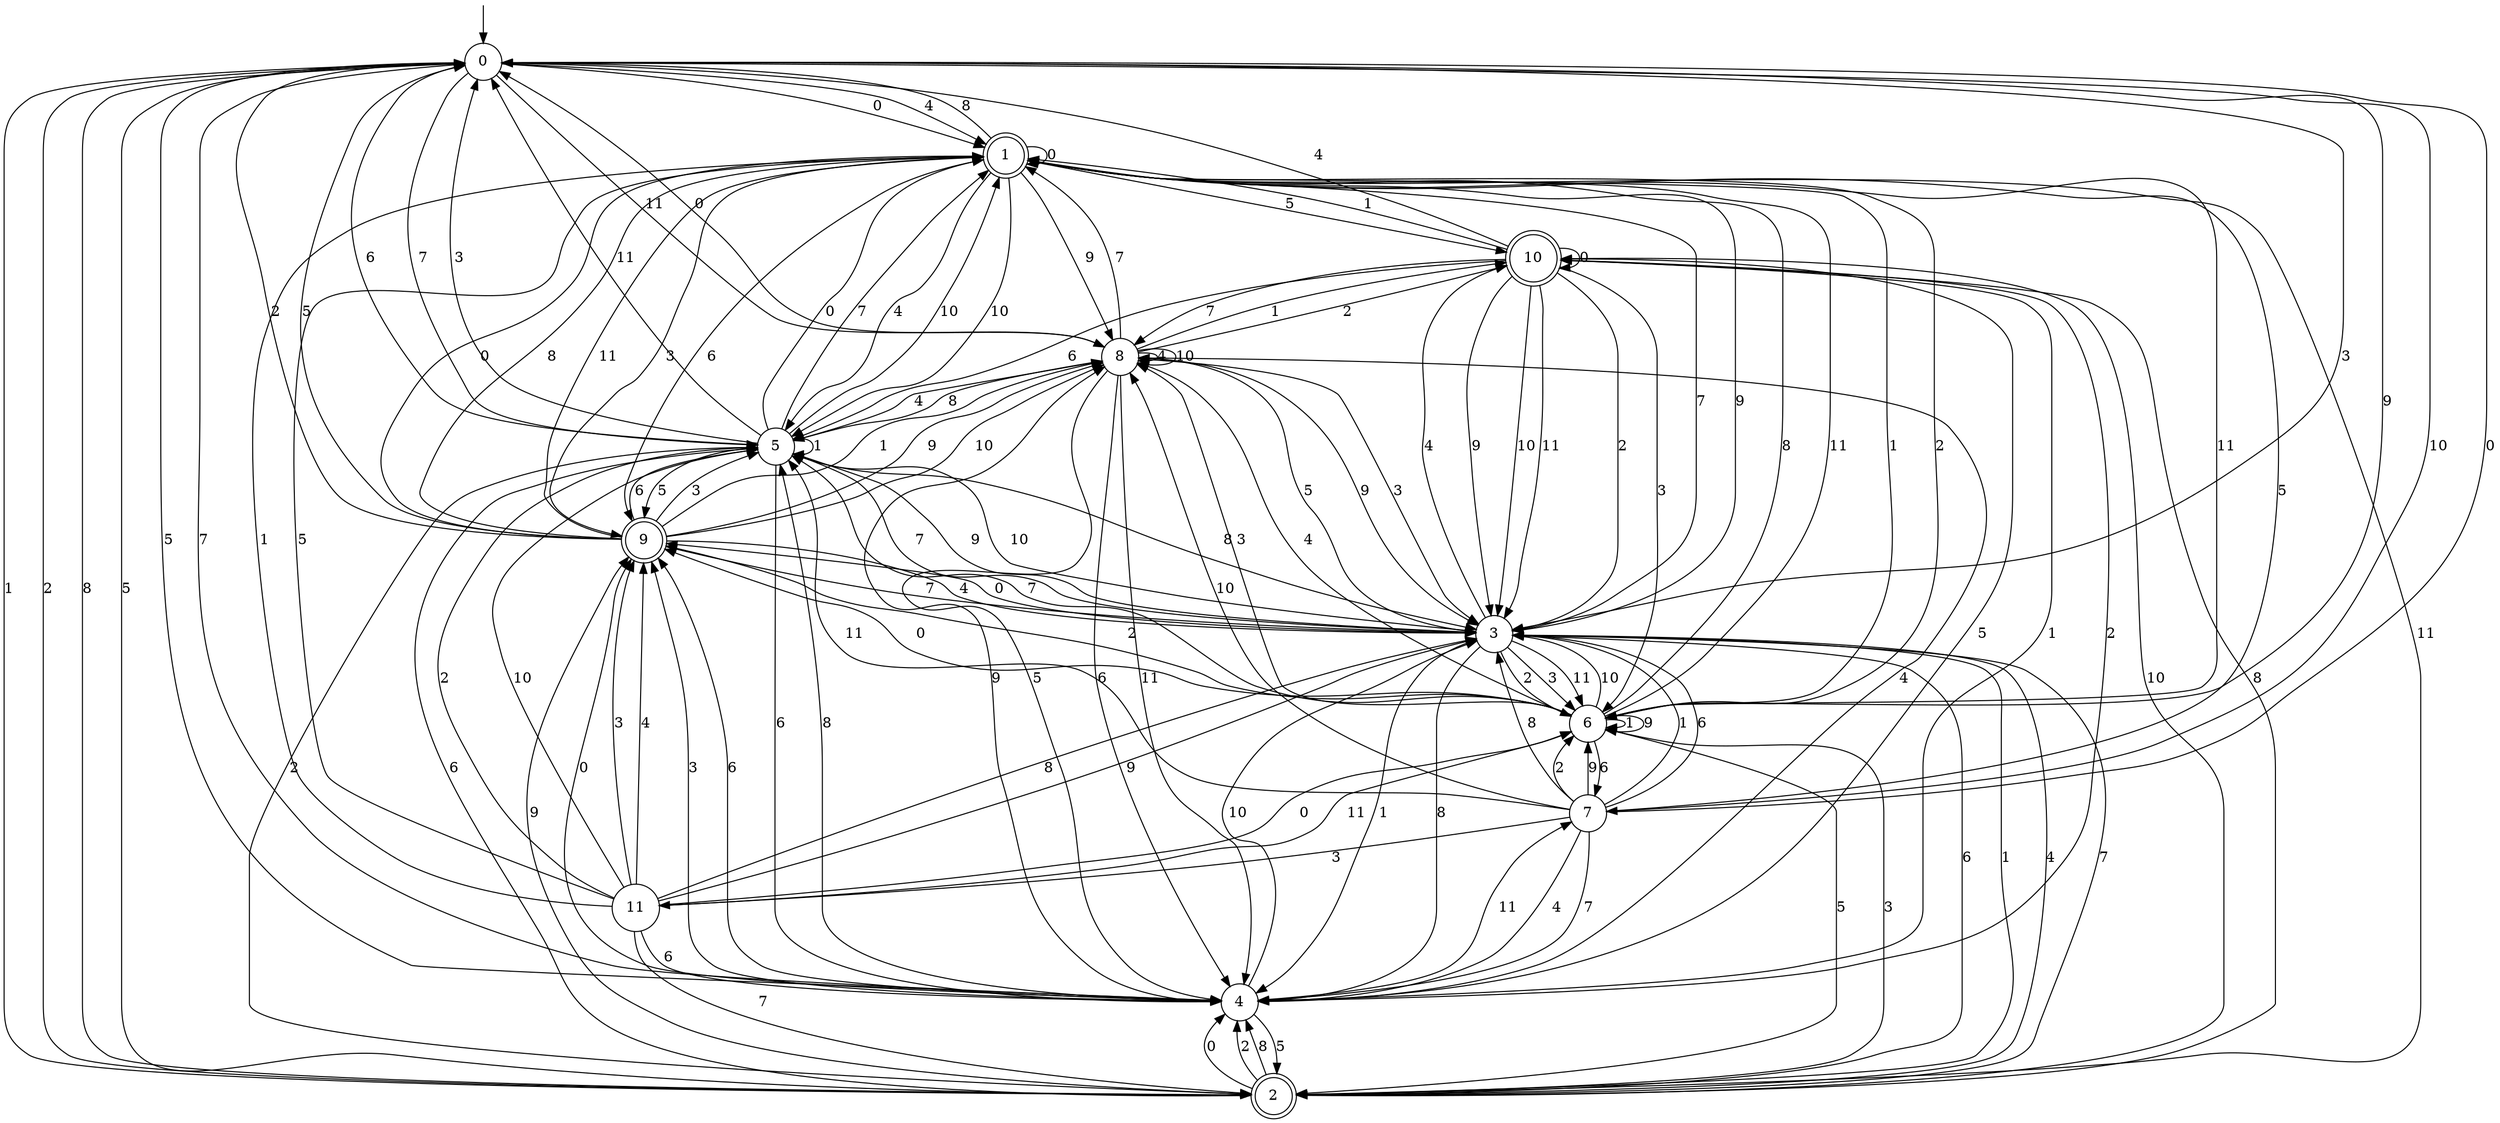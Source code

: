 digraph g {

	s0 [shape="circle" label="0"];
	s1 [shape="doublecircle" label="1"];
	s2 [shape="doublecircle" label="2"];
	s3 [shape="circle" label="3"];
	s4 [shape="circle" label="4"];
	s5 [shape="circle" label="5"];
	s6 [shape="circle" label="6"];
	s7 [shape="circle" label="7"];
	s8 [shape="circle" label="8"];
	s9 [shape="doublecircle" label="9"];
	s10 [shape="doublecircle" label="10"];
	s11 [shape="circle" label="11"];
	s0 -> s1 [label="0"];
	s0 -> s2 [label="1"];
	s0 -> s2 [label="2"];
	s0 -> s3 [label="3"];
	s0 -> s1 [label="4"];
	s0 -> s4 [label="5"];
	s0 -> s5 [label="6"];
	s0 -> s5 [label="7"];
	s0 -> s2 [label="8"];
	s0 -> s6 [label="9"];
	s0 -> s7 [label="10"];
	s0 -> s8 [label="11"];
	s1 -> s1 [label="0"];
	s1 -> s6 [label="1"];
	s1 -> s6 [label="2"];
	s1 -> s9 [label="3"];
	s1 -> s5 [label="4"];
	s1 -> s10 [label="5"];
	s1 -> s9 [label="6"];
	s1 -> s3 [label="7"];
	s1 -> s0 [label="8"];
	s1 -> s8 [label="9"];
	s1 -> s5 [label="10"];
	s1 -> s6 [label="11"];
	s2 -> s4 [label="0"];
	s2 -> s3 [label="1"];
	s2 -> s4 [label="2"];
	s2 -> s6 [label="3"];
	s2 -> s3 [label="4"];
	s2 -> s0 [label="5"];
	s2 -> s5 [label="6"];
	s2 -> s3 [label="7"];
	s2 -> s4 [label="8"];
	s2 -> s9 [label="9"];
	s2 -> s10 [label="10"];
	s2 -> s1 [label="11"];
	s3 -> s9 [label="0"];
	s3 -> s4 [label="1"];
	s3 -> s6 [label="2"];
	s3 -> s6 [label="3"];
	s3 -> s10 [label="4"];
	s3 -> s8 [label="5"];
	s3 -> s2 [label="6"];
	s3 -> s5 [label="7"];
	s3 -> s4 [label="8"];
	s3 -> s1 [label="9"];
	s3 -> s5 [label="10"];
	s3 -> s6 [label="11"];
	s4 -> s9 [label="0"];
	s4 -> s10 [label="1"];
	s4 -> s10 [label="2"];
	s4 -> s9 [label="3"];
	s4 -> s8 [label="4"];
	s4 -> s2 [label="5"];
	s4 -> s9 [label="6"];
	s4 -> s0 [label="7"];
	s4 -> s5 [label="8"];
	s4 -> s8 [label="9"];
	s4 -> s3 [label="10"];
	s4 -> s7 [label="11"];
	s5 -> s1 [label="0"];
	s5 -> s5 [label="1"];
	s5 -> s2 [label="2"];
	s5 -> s0 [label="3"];
	s5 -> s8 [label="4"];
	s5 -> s9 [label="5"];
	s5 -> s4 [label="6"];
	s5 -> s1 [label="7"];
	s5 -> s3 [label="8"];
	s5 -> s3 [label="9"];
	s5 -> s1 [label="10"];
	s5 -> s0 [label="11"];
	s6 -> s9 [label="0"];
	s6 -> s6 [label="1"];
	s6 -> s9 [label="2"];
	s6 -> s8 [label="3"];
	s6 -> s8 [label="4"];
	s6 -> s2 [label="5"];
	s6 -> s7 [label="6"];
	s6 -> s5 [label="7"];
	s6 -> s1 [label="8"];
	s6 -> s6 [label="9"];
	s6 -> s3 [label="10"];
	s6 -> s1 [label="11"];
	s7 -> s0 [label="0"];
	s7 -> s3 [label="1"];
	s7 -> s6 [label="2"];
	s7 -> s11 [label="3"];
	s7 -> s4 [label="4"];
	s7 -> s1 [label="5"];
	s7 -> s3 [label="6"];
	s7 -> s4 [label="7"];
	s7 -> s3 [label="8"];
	s7 -> s6 [label="9"];
	s7 -> s8 [label="10"];
	s7 -> s5 [label="11"];
	s8 -> s0 [label="0"];
	s8 -> s10 [label="1"];
	s8 -> s10 [label="2"];
	s8 -> s3 [label="3"];
	s8 -> s8 [label="4"];
	s8 -> s4 [label="5"];
	s8 -> s4 [label="6"];
	s8 -> s1 [label="7"];
	s8 -> s5 [label="8"];
	s8 -> s3 [label="9"];
	s8 -> s8 [label="10"];
	s8 -> s4 [label="11"];
	s9 -> s1 [label="0"];
	s9 -> s8 [label="1"];
	s9 -> s0 [label="2"];
	s9 -> s5 [label="3"];
	s9 -> s3 [label="4"];
	s9 -> s0 [label="5"];
	s9 -> s5 [label="6"];
	s9 -> s3 [label="7"];
	s9 -> s1 [label="8"];
	s9 -> s8 [label="9"];
	s9 -> s8 [label="10"];
	s9 -> s1 [label="11"];
	s10 -> s10 [label="0"];
	s10 -> s1 [label="1"];
	s10 -> s3 [label="2"];
	s10 -> s6 [label="3"];
	s10 -> s0 [label="4"];
	s10 -> s4 [label="5"];
	s10 -> s5 [label="6"];
	s10 -> s8 [label="7"];
	s10 -> s2 [label="8"];
	s10 -> s3 [label="9"];
	s10 -> s3 [label="10"];
	s10 -> s3 [label="11"];
	s11 -> s6 [label="0"];
	s11 -> s1 [label="1"];
	s11 -> s5 [label="2"];
	s11 -> s9 [label="3"];
	s11 -> s9 [label="4"];
	s11 -> s1 [label="5"];
	s11 -> s4 [label="6"];
	s11 -> s2 [label="7"];
	s11 -> s3 [label="8"];
	s11 -> s3 [label="9"];
	s11 -> s5 [label="10"];
	s11 -> s6 [label="11"];

__start0 [label="" shape="none" width="0" height="0"];
__start0 -> s0;

}
